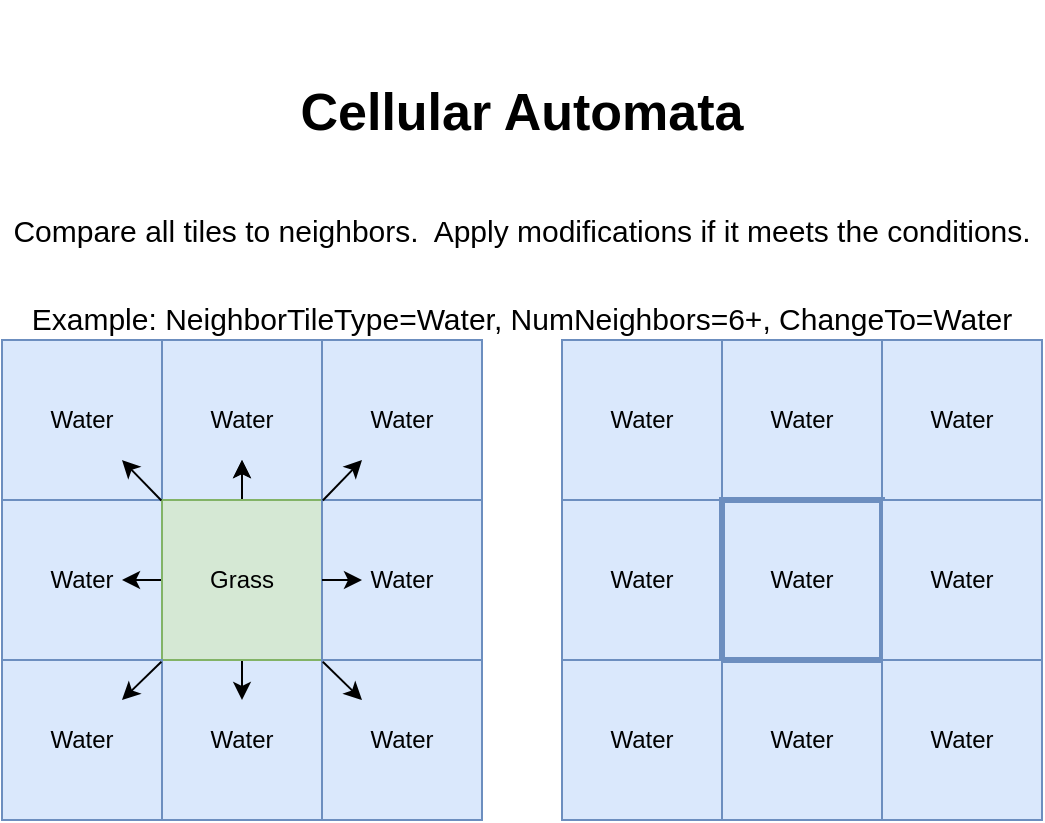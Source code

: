 <mxfile version="12.2.7" type="device" pages="1"><diagram id="07fea595-8f29-1299-0266-81d95cde20df" name="Page-1"><mxGraphModel dx="981" dy="526" grid="1" gridSize="10" guides="1" tooltips="1" connect="1" arrows="1" fold="1" page="1" pageScale="1" pageWidth="1169" pageHeight="827" background="#ffffff" math="0" shadow="0"><root><mxCell id="0"/><mxCell id="1" parent="0"/><mxCell id="EA9U3WWzR7fTP9P4jeA_-664" value="" style="whiteSpace=wrap;html=1;aspect=fixed;fillColor=#dae8fc;strokeColor=#6c8ebf;" vertex="1" parent="1"><mxGeometry x="320" y="360" width="80" height="80" as="geometry"/></mxCell><mxCell id="EA9U3WWzR7fTP9P4jeA_-657" value="" style="whiteSpace=wrap;html=1;aspect=fixed;fillColor=#dae8fc;strokeColor=#6c8ebf;" vertex="1" parent="1"><mxGeometry x="240" y="200" width="80" height="80" as="geometry"/></mxCell><mxCell id="EA9U3WWzR7fTP9P4jeA_-658" value="" style="whiteSpace=wrap;html=1;aspect=fixed;fillColor=#dae8fc;strokeColor=#6c8ebf;" vertex="1" parent="1"><mxGeometry x="320" y="200" width="80" height="80" as="geometry"/></mxCell><mxCell id="EA9U3WWzR7fTP9P4jeA_-659" value="" style="whiteSpace=wrap;html=1;aspect=fixed;fillColor=#dae8fc;strokeColor=#6c8ebf;" vertex="1" parent="1"><mxGeometry x="400" y="200" width="80" height="80" as="geometry"/></mxCell><mxCell id="EA9U3WWzR7fTP9P4jeA_-660" value="" style="whiteSpace=wrap;html=1;aspect=fixed;fillColor=#dae8fc;strokeColor=#6c8ebf;" vertex="1" parent="1"><mxGeometry x="240" y="280" width="80" height="80" as="geometry"/></mxCell><mxCell id="EA9U3WWzR7fTP9P4jeA_-669" style="edgeStyle=orthogonalEdgeStyle;rounded=0;orthogonalLoop=1;jettySize=auto;html=1;exitX=0.5;exitY=0;exitDx=0;exitDy=0;" edge="1" parent="1" source="EA9U3WWzR7fTP9P4jeA_-661"><mxGeometry relative="1" as="geometry"><mxPoint x="360" y="260" as="targetPoint"/></mxGeometry></mxCell><mxCell id="EA9U3WWzR7fTP9P4jeA_-670" style="edgeStyle=orthogonalEdgeStyle;rounded=0;orthogonalLoop=1;jettySize=auto;html=1;exitX=0;exitY=0.5;exitDx=0;exitDy=0;" edge="1" parent="1" source="EA9U3WWzR7fTP9P4jeA_-661"><mxGeometry relative="1" as="geometry"><mxPoint x="300" y="320" as="targetPoint"/></mxGeometry></mxCell><mxCell id="EA9U3WWzR7fTP9P4jeA_-671" style="edgeStyle=orthogonalEdgeStyle;rounded=0;orthogonalLoop=1;jettySize=auto;html=1;exitX=0.5;exitY=1;exitDx=0;exitDy=0;" edge="1" parent="1" source="EA9U3WWzR7fTP9P4jeA_-661"><mxGeometry relative="1" as="geometry"><mxPoint x="360" y="380" as="targetPoint"/></mxGeometry></mxCell><mxCell id="EA9U3WWzR7fTP9P4jeA_-676" style="edgeStyle=orthogonalEdgeStyle;rounded=0;orthogonalLoop=1;jettySize=auto;html=1;" edge="1" parent="1" source="EA9U3WWzR7fTP9P4jeA_-661"><mxGeometry relative="1" as="geometry"><mxPoint x="360" y="260" as="targetPoint"/></mxGeometry></mxCell><mxCell id="EA9U3WWzR7fTP9P4jeA_-661" value="" style="whiteSpace=wrap;html=1;aspect=fixed;fillColor=#d5e8d4;strokeColor=#82b366;" vertex="1" parent="1"><mxGeometry x="320" y="280" width="80" height="80" as="geometry"/></mxCell><mxCell id="EA9U3WWzR7fTP9P4jeA_-662" value="" style="whiteSpace=wrap;html=1;aspect=fixed;fillColor=#dae8fc;strokeColor=#6c8ebf;" vertex="1" parent="1"><mxGeometry x="400" y="280" width="80" height="80" as="geometry"/></mxCell><mxCell id="EA9U3WWzR7fTP9P4jeA_-663" value="" style="whiteSpace=wrap;html=1;aspect=fixed;fillColor=#dae8fc;strokeColor=#6c8ebf;" vertex="1" parent="1"><mxGeometry x="240" y="360" width="80" height="80" as="geometry"/></mxCell><mxCell id="EA9U3WWzR7fTP9P4jeA_-665" value="" style="whiteSpace=wrap;html=1;aspect=fixed;fillColor=#dae8fc;strokeColor=#6c8ebf;" vertex="1" parent="1"><mxGeometry x="400" y="360" width="80" height="80" as="geometry"/></mxCell><mxCell id="EA9U3WWzR7fTP9P4jeA_-666" style="edgeStyle=orthogonalEdgeStyle;rounded=0;orthogonalLoop=1;jettySize=auto;html=1;exitX=1;exitY=0.5;exitDx=0;exitDy=0;" edge="1" parent="1" source="EA9U3WWzR7fTP9P4jeA_-661"><mxGeometry relative="1" as="geometry"><mxPoint x="420" y="320" as="targetPoint"/></mxGeometry></mxCell><mxCell id="EA9U3WWzR7fTP9P4jeA_-672" value="" style="endArrow=classic;html=1;exitX=-0.004;exitY=0.003;exitDx=0;exitDy=0;exitPerimeter=0;entryX=0.75;entryY=0.75;entryDx=0;entryDy=0;entryPerimeter=0;" edge="1" parent="1" source="EA9U3WWzR7fTP9P4jeA_-661" target="EA9U3WWzR7fTP9P4jeA_-657"><mxGeometry width="50" height="50" relative="1" as="geometry"><mxPoint x="240" y="510" as="sourcePoint"/><mxPoint x="310" y="270" as="targetPoint"/></mxGeometry></mxCell><mxCell id="EA9U3WWzR7fTP9P4jeA_-673" value="" style="endArrow=classic;html=1;exitX=-0.004;exitY=1.011;exitDx=0;exitDy=0;exitPerimeter=0;entryX=0.75;entryY=0.25;entryDx=0;entryDy=0;entryPerimeter=0;" edge="1" parent="1" source="EA9U3WWzR7fTP9P4jeA_-661" target="EA9U3WWzR7fTP9P4jeA_-663"><mxGeometry width="50" height="50" relative="1" as="geometry"><mxPoint x="329.68" y="290.24" as="sourcePoint"/><mxPoint x="310" y="270" as="targetPoint"/></mxGeometry></mxCell><mxCell id="EA9U3WWzR7fTP9P4jeA_-674" value="" style="endArrow=classic;html=1;exitX=1.005;exitY=0.003;exitDx=0;exitDy=0;exitPerimeter=0;entryX=0.25;entryY=0.75;entryDx=0;entryDy=0;entryPerimeter=0;" edge="1" parent="1" source="EA9U3WWzR7fTP9P4jeA_-661" target="EA9U3WWzR7fTP9P4jeA_-659"><mxGeometry width="50" height="50" relative="1" as="geometry"><mxPoint x="240" y="510" as="sourcePoint"/><mxPoint x="290" y="460" as="targetPoint"/></mxGeometry></mxCell><mxCell id="EA9U3WWzR7fTP9P4jeA_-675" value="" style="endArrow=classic;html=1;exitX=1.005;exitY=1.011;exitDx=0;exitDy=0;exitPerimeter=0;entryX=0.25;entryY=0.25;entryDx=0;entryDy=0;entryPerimeter=0;" edge="1" parent="1" source="EA9U3WWzR7fTP9P4jeA_-661" target="EA9U3WWzR7fTP9P4jeA_-665"><mxGeometry width="50" height="50" relative="1" as="geometry"><mxPoint x="240" y="510" as="sourcePoint"/><mxPoint x="290" y="460" as="targetPoint"/></mxGeometry></mxCell><mxCell id="EA9U3WWzR7fTP9P4jeA_-678" value="Water" style="text;html=1;strokeColor=none;fillColor=none;align=center;verticalAlign=middle;whiteSpace=wrap;rounded=0;" vertex="1" parent="1"><mxGeometry x="260" y="230" width="40" height="20" as="geometry"/></mxCell><mxCell id="EA9U3WWzR7fTP9P4jeA_-679" value="Water" style="text;html=1;strokeColor=none;fillColor=none;align=center;verticalAlign=middle;whiteSpace=wrap;rounded=0;" vertex="1" parent="1"><mxGeometry x="340" y="230" width="40" height="20" as="geometry"/></mxCell><mxCell id="EA9U3WWzR7fTP9P4jeA_-680" value="Water" style="text;html=1;strokeColor=none;fillColor=none;align=center;verticalAlign=middle;whiteSpace=wrap;rounded=0;" vertex="1" parent="1"><mxGeometry x="420" y="230" width="40" height="20" as="geometry"/></mxCell><mxCell id="EA9U3WWzR7fTP9P4jeA_-681" value="Water" style="text;html=1;strokeColor=none;fillColor=none;align=center;verticalAlign=middle;whiteSpace=wrap;rounded=0;" vertex="1" parent="1"><mxGeometry x="260" y="310" width="40" height="20" as="geometry"/></mxCell><mxCell id="EA9U3WWzR7fTP9P4jeA_-682" value="Water" style="text;html=1;strokeColor=none;fillColor=none;align=center;verticalAlign=middle;whiteSpace=wrap;rounded=0;" vertex="1" parent="1"><mxGeometry x="420" y="310" width="40" height="20" as="geometry"/></mxCell><mxCell id="EA9U3WWzR7fTP9P4jeA_-683" value="Water" style="text;html=1;strokeColor=none;fillColor=none;align=center;verticalAlign=middle;whiteSpace=wrap;rounded=0;" vertex="1" parent="1"><mxGeometry x="260" y="390" width="40" height="20" as="geometry"/></mxCell><mxCell id="EA9U3WWzR7fTP9P4jeA_-684" value="Water" style="text;html=1;strokeColor=none;fillColor=none;align=center;verticalAlign=middle;whiteSpace=wrap;rounded=0;" vertex="1" parent="1"><mxGeometry x="340" y="390" width="40" height="20" as="geometry"/></mxCell><mxCell id="EA9U3WWzR7fTP9P4jeA_-685" value="Water" style="text;html=1;strokeColor=none;fillColor=none;align=center;verticalAlign=middle;whiteSpace=wrap;rounded=0;" vertex="1" parent="1"><mxGeometry x="420" y="390" width="40" height="20" as="geometry"/></mxCell><mxCell id="EA9U3WWzR7fTP9P4jeA_-686" value="Grass" style="text;html=1;strokeColor=none;fillColor=none;align=center;verticalAlign=middle;whiteSpace=wrap;rounded=0;" vertex="1" parent="1"><mxGeometry x="340" y="310" width="40" height="20" as="geometry"/></mxCell><mxCell id="EA9U3WWzR7fTP9P4jeA_-688" value="&lt;h1&gt;&lt;font style=&quot;font-size: 26px ; line-height: 120%&quot;&gt;Cellular Automata&lt;/font&gt;&lt;/h1&gt;&lt;p&gt;&lt;font style=&quot;font-size: 15px&quot;&gt;Compare all tiles to neighbors.&amp;nbsp; Apply modifications if it meets the conditions.&lt;/font&gt;&lt;/p&gt;&lt;p&gt;&lt;font style=&quot;font-size: 15px&quot;&gt;Example: NeighborTileType=Water, NumNeighbors=6+, ChangeTo=Water&lt;/font&gt;&lt;/p&gt;" style="text;html=1;strokeColor=none;fillColor=none;spacing=5;spacingTop=-20;whiteSpace=wrap;overflow=hidden;rounded=0;fontSize=20;align=center;" vertex="1" parent="1"><mxGeometry x="240" y="40" width="520" height="160" as="geometry"/></mxCell><mxCell id="EA9U3WWzR7fTP9P4jeA_-689" value="" style="whiteSpace=wrap;html=1;aspect=fixed;fillColor=#dae8fc;strokeColor=#6c8ebf;" vertex="1" parent="1"><mxGeometry x="600" y="360" width="80" height="80" as="geometry"/></mxCell><mxCell id="EA9U3WWzR7fTP9P4jeA_-690" value="" style="whiteSpace=wrap;html=1;aspect=fixed;fillColor=#dae8fc;strokeColor=#6c8ebf;" vertex="1" parent="1"><mxGeometry x="520" y="200" width="80" height="80" as="geometry"/></mxCell><mxCell id="EA9U3WWzR7fTP9P4jeA_-691" value="" style="whiteSpace=wrap;html=1;aspect=fixed;fillColor=#dae8fc;strokeColor=#6c8ebf;" vertex="1" parent="1"><mxGeometry x="600" y="200" width="80" height="80" as="geometry"/></mxCell><mxCell id="EA9U3WWzR7fTP9P4jeA_-692" value="" style="whiteSpace=wrap;html=1;aspect=fixed;fillColor=#dae8fc;strokeColor=#6c8ebf;" vertex="1" parent="1"><mxGeometry x="680" y="200" width="80" height="80" as="geometry"/></mxCell><mxCell id="EA9U3WWzR7fTP9P4jeA_-693" value="" style="whiteSpace=wrap;html=1;aspect=fixed;fillColor=#dae8fc;strokeColor=#6c8ebf;" vertex="1" parent="1"><mxGeometry x="520" y="280" width="80" height="80" as="geometry"/></mxCell><mxCell id="EA9U3WWzR7fTP9P4jeA_-698" value="" style="whiteSpace=wrap;html=1;aspect=fixed;fillColor=#dae8fc;strokeColor=#6c8ebf;strokeWidth=3;" vertex="1" parent="1"><mxGeometry x="600" y="280" width="80" height="80" as="geometry"/></mxCell><mxCell id="EA9U3WWzR7fTP9P4jeA_-699" value="" style="whiteSpace=wrap;html=1;aspect=fixed;fillColor=#dae8fc;strokeColor=#6c8ebf;" vertex="1" parent="1"><mxGeometry x="680" y="280" width="80" height="80" as="geometry"/></mxCell><mxCell id="EA9U3WWzR7fTP9P4jeA_-700" value="" style="whiteSpace=wrap;html=1;aspect=fixed;fillColor=#dae8fc;strokeColor=#6c8ebf;" vertex="1" parent="1"><mxGeometry x="520" y="360" width="80" height="80" as="geometry"/></mxCell><mxCell id="EA9U3WWzR7fTP9P4jeA_-701" value="" style="whiteSpace=wrap;html=1;aspect=fixed;fillColor=#dae8fc;strokeColor=#6c8ebf;" vertex="1" parent="1"><mxGeometry x="680" y="360" width="80" height="80" as="geometry"/></mxCell><mxCell id="EA9U3WWzR7fTP9P4jeA_-707" value="Water" style="text;html=1;strokeColor=none;fillColor=none;align=center;verticalAlign=middle;whiteSpace=wrap;rounded=0;" vertex="1" parent="1"><mxGeometry x="540" y="230" width="40" height="20" as="geometry"/></mxCell><mxCell id="EA9U3WWzR7fTP9P4jeA_-708" value="Water" style="text;html=1;strokeColor=none;fillColor=none;align=center;verticalAlign=middle;whiteSpace=wrap;rounded=0;" vertex="1" parent="1"><mxGeometry x="620" y="230" width="40" height="20" as="geometry"/></mxCell><mxCell id="EA9U3WWzR7fTP9P4jeA_-709" value="Water" style="text;html=1;strokeColor=none;fillColor=none;align=center;verticalAlign=middle;whiteSpace=wrap;rounded=0;" vertex="1" parent="1"><mxGeometry x="700" y="230" width="40" height="20" as="geometry"/></mxCell><mxCell id="EA9U3WWzR7fTP9P4jeA_-710" value="Water" style="text;html=1;strokeColor=none;fillColor=none;align=center;verticalAlign=middle;whiteSpace=wrap;rounded=0;" vertex="1" parent="1"><mxGeometry x="540" y="310" width="40" height="20" as="geometry"/></mxCell><mxCell id="EA9U3WWzR7fTP9P4jeA_-711" value="Water" style="text;html=1;strokeColor=none;fillColor=none;align=center;verticalAlign=middle;whiteSpace=wrap;rounded=0;" vertex="1" parent="1"><mxGeometry x="700" y="310" width="40" height="20" as="geometry"/></mxCell><mxCell id="EA9U3WWzR7fTP9P4jeA_-712" value="Water" style="text;html=1;strokeColor=none;fillColor=none;align=center;verticalAlign=middle;whiteSpace=wrap;rounded=0;" vertex="1" parent="1"><mxGeometry x="540" y="390" width="40" height="20" as="geometry"/></mxCell><mxCell id="EA9U3WWzR7fTP9P4jeA_-713" value="Water" style="text;html=1;strokeColor=none;fillColor=none;align=center;verticalAlign=middle;whiteSpace=wrap;rounded=0;" vertex="1" parent="1"><mxGeometry x="620" y="390" width="40" height="20" as="geometry"/></mxCell><mxCell id="EA9U3WWzR7fTP9P4jeA_-714" value="Water" style="text;html=1;strokeColor=none;fillColor=none;align=center;verticalAlign=middle;whiteSpace=wrap;rounded=0;" vertex="1" parent="1"><mxGeometry x="700" y="390" width="40" height="20" as="geometry"/></mxCell><mxCell id="EA9U3WWzR7fTP9P4jeA_-715" value="Water" style="text;html=1;strokeColor=none;fillColor=none;align=center;verticalAlign=middle;whiteSpace=wrap;rounded=0;" vertex="1" parent="1"><mxGeometry x="620" y="310" width="40" height="20" as="geometry"/></mxCell></root></mxGraphModel></diagram></mxfile>